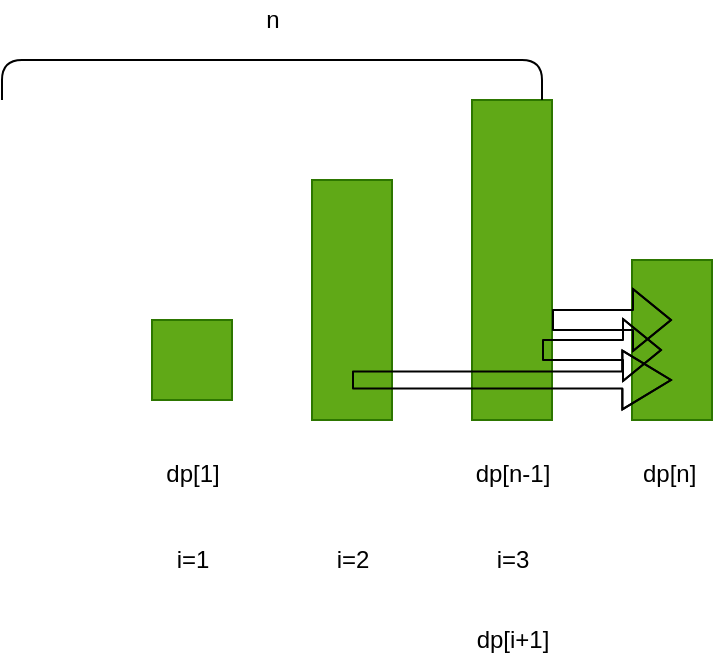 <mxfile version="13.1.3" pages="5">
    <diagram id="6hGFLwfOUW9BJ-s0fimq" name="A">
        <mxGraphModel dx="1931" dy="813" grid="1" gridSize="10" guides="1" tooltips="1" connect="1" arrows="1" fold="1" page="1" pageScale="1" pageWidth="827" pageHeight="1169" math="0" shadow="0">
            <root>
                <mxCell id="0"/>
                <mxCell id="1" parent="0"/>
                <mxCell id="3" value="" style="rounded=0;whiteSpace=wrap;html=1;fillColor=#60a917;strokeColor=#2D7600;fontColor=#ffffff;" parent="1" vertex="1">
                    <mxGeometry x="200" y="270" width="40" height="40" as="geometry"/>
                </mxCell>
                <mxCell id="4" value="" style="rounded=0;whiteSpace=wrap;html=1;fillColor=#60a917;strokeColor=#2D7600;fontColor=#ffffff;" parent="1" vertex="1">
                    <mxGeometry x="280" y="200" width="40" height="120" as="geometry"/>
                </mxCell>
                <mxCell id="5" value="" style="rounded=0;whiteSpace=wrap;html=1;fillColor=#60a917;strokeColor=#2D7600;fontColor=#ffffff;" parent="1" vertex="1">
                    <mxGeometry x="360" y="160" width="40" height="160" as="geometry"/>
                </mxCell>
                <mxCell id="6" value="" style="rounded=0;whiteSpace=wrap;html=1;fillColor=#60a917;strokeColor=#2D7600;fontColor=#ffffff;" parent="1" vertex="1">
                    <mxGeometry x="440" y="240" width="40" height="80" as="geometry"/>
                </mxCell>
                <mxCell id="14" value="n" style="text;html=1;align=center;verticalAlign=middle;resizable=0;points=[];autosize=1;" parent="1" vertex="1">
                    <mxGeometry x="250" y="110" width="20" height="20" as="geometry"/>
                </mxCell>
                <mxCell id="15" value="dp[n]&amp;nbsp;" style="text;html=1;align=center;verticalAlign=middle;resizable=0;points=[];autosize=1;" parent="1" vertex="1">
                    <mxGeometry x="435" y="337" width="50" height="20" as="geometry"/>
                </mxCell>
                <mxCell id="16" value="" style="shape=flexArrow;endArrow=classic;html=1;" parent="1" edge="1">
                    <mxGeometry width="50" height="50" relative="1" as="geometry">
                        <mxPoint x="400" y="270" as="sourcePoint"/>
                        <mxPoint x="460" y="270" as="targetPoint"/>
                        <Array as="points">
                            <mxPoint x="410" y="270"/>
                            <mxPoint x="430" y="270"/>
                            <mxPoint x="440" y="270"/>
                        </Array>
                    </mxGeometry>
                </mxCell>
                <mxCell id="18" value="" style="shape=flexArrow;endArrow=classic;html=1;width=8.4;endSize=7.776;entryX=0;entryY=0.75;entryDx=0;entryDy=0;" parent="1" edge="1">
                    <mxGeometry width="50" height="50" relative="1" as="geometry">
                        <mxPoint x="300" y="300" as="sourcePoint"/>
                        <mxPoint x="460" y="300" as="targetPoint"/>
                        <Array as="points">
                            <mxPoint x="485" y="300"/>
                        </Array>
                    </mxGeometry>
                </mxCell>
                <mxCell id="22" value="i=1" style="text;html=1;align=center;verticalAlign=middle;resizable=0;points=[];autosize=1;" parent="1" vertex="1">
                    <mxGeometry x="205" y="380" width="30" height="20" as="geometry"/>
                </mxCell>
                <mxCell id="23" value="i=2" style="text;html=1;align=center;verticalAlign=middle;resizable=0;points=[];autosize=1;" parent="1" vertex="1">
                    <mxGeometry x="285" y="380" width="30" height="20" as="geometry"/>
                </mxCell>
                <mxCell id="24" value="i=3" style="text;html=1;align=center;verticalAlign=middle;resizable=0;points=[];autosize=1;" parent="1" vertex="1">
                    <mxGeometry x="365" y="380" width="30" height="20" as="geometry"/>
                </mxCell>
                <mxCell id="L19XDo2tkWXeApFAZZlE-24" value="dp[1]" style="text;html=1;align=center;verticalAlign=middle;resizable=0;points=[];autosize=1;" parent="1" vertex="1">
                    <mxGeometry x="200" y="337" width="40" height="20" as="geometry"/>
                </mxCell>
                <mxCell id="L19XDo2tkWXeApFAZZlE-25" value="dp[i+1]" style="text;html=1;align=center;verticalAlign=middle;resizable=0;points=[];autosize=1;" parent="1" vertex="1">
                    <mxGeometry x="355" y="420" width="50" height="20" as="geometry"/>
                </mxCell>
                <mxCell id="L19XDo2tkWXeApFAZZlE-26" value="" style="shape=curlyBracket;whiteSpace=wrap;html=1;rounded=1;rotation=90;size=0;" parent="1" vertex="1">
                    <mxGeometry x="250" y="15" width="20" height="270" as="geometry"/>
                </mxCell>
                <mxCell id="L19XDo2tkWXeApFAZZlE-27" value="dp[n-1]" style="text;html=1;align=center;verticalAlign=middle;resizable=0;points=[];autosize=1;" parent="1" vertex="1">
                    <mxGeometry x="355" y="337" width="50" height="20" as="geometry"/>
                </mxCell>
                <mxCell id="lWq10--bJ0elrAMi2HDD-24" value="" style="shape=flexArrow;endArrow=classic;html=1;" parent="1" edge="1">
                    <mxGeometry width="50" height="50" relative="1" as="geometry">
                        <mxPoint x="395" y="285" as="sourcePoint"/>
                        <mxPoint x="455" y="285" as="targetPoint"/>
                        <Array as="points">
                            <mxPoint x="405" y="285"/>
                            <mxPoint x="425" y="285"/>
                            <mxPoint x="435" y="285"/>
                        </Array>
                    </mxGeometry>
                </mxCell>
            </root>
        </mxGraphModel>
    </diagram>
    <diagram id="nqxCYUe12KdmPInOwv0l" name="C">
        <mxGraphModel dx="1931" dy="813" grid="1" gridSize="10" guides="1" tooltips="1" connect="1" arrows="1" fold="1" page="1" pageScale="1" pageWidth="827" pageHeight="1169" math="0" shadow="0">
            <root>
                <mxCell id="FXPlpN_ZlGP3WkeCqtKG-0"/>
                <mxCell id="FXPlpN_ZlGP3WkeCqtKG-1" parent="FXPlpN_ZlGP3WkeCqtKG-0"/>
                <mxCell id="Mg_k5ZTgZvR51AgTinwW-0" value="" style="rounded=0;whiteSpace=wrap;html=1;fillColor=#60a917;strokeColor=#2D7600;fontColor=#ffffff;" parent="FXPlpN_ZlGP3WkeCqtKG-1" vertex="1">
                    <mxGeometry x="120" y="280" width="40" height="40" as="geometry"/>
                </mxCell>
                <mxCell id="Mg_k5ZTgZvR51AgTinwW-1" value="" style="rounded=0;whiteSpace=wrap;html=1;fillColor=#60a917;strokeColor=#2D7600;fontColor=#ffffff;" parent="FXPlpN_ZlGP3WkeCqtKG-1" vertex="1">
                    <mxGeometry x="200" y="280" width="40" height="40" as="geometry"/>
                </mxCell>
                <mxCell id="Mg_k5ZTgZvR51AgTinwW-2" value="" style="rounded=0;whiteSpace=wrap;html=1;fillColor=#60a917;strokeColor=#2D7600;fontColor=#ffffff;" parent="FXPlpN_ZlGP3WkeCqtKG-1" vertex="1">
                    <mxGeometry x="280" y="280" width="40" height="40" as="geometry"/>
                </mxCell>
                <mxCell id="Mg_k5ZTgZvR51AgTinwW-3" value="" style="rounded=0;whiteSpace=wrap;html=1;fillColor=#60a917;strokeColor=#2D7600;fontColor=#ffffff;" parent="FXPlpN_ZlGP3WkeCqtKG-1" vertex="1">
                    <mxGeometry x="360" y="280" width="40" height="40" as="geometry"/>
                </mxCell>
                <mxCell id="Mg_k5ZTgZvR51AgTinwW-4" value="" style="rounded=0;whiteSpace=wrap;html=1;fillColor=#60a917;strokeColor=#2D7600;fontColor=#ffffff;" parent="FXPlpN_ZlGP3WkeCqtKG-1" vertex="1">
                    <mxGeometry x="440" y="280" width="40" height="40" as="geometry"/>
                </mxCell>
                <mxCell id="Mg_k5ZTgZvR51AgTinwW-5" value="n" style="text;html=1;align=center;verticalAlign=middle;resizable=0;points=[];autosize=1;" parent="FXPlpN_ZlGP3WkeCqtKG-1" vertex="1">
                    <mxGeometry x="290" y="200" width="20" height="20" as="geometry"/>
                </mxCell>
                <mxCell id="Mg_k5ZTgZvR51AgTinwW-6" value="dp[0]" style="text;html=1;align=center;verticalAlign=middle;resizable=0;points=[];autosize=1;" parent="FXPlpN_ZlGP3WkeCqtKG-1" vertex="1">
                    <mxGeometry x="120" y="337" width="40" height="20" as="geometry"/>
                </mxCell>
                <mxCell id="Mg_k5ZTgZvR51AgTinwW-7" value="0" style="text;html=1;align=center;verticalAlign=middle;resizable=0;points=[];autosize=1;" parent="FXPlpN_ZlGP3WkeCqtKG-1" vertex="1">
                    <mxGeometry x="130" y="250" width="20" height="20" as="geometry"/>
                </mxCell>
                <mxCell id="Mg_k5ZTgZvR51AgTinwW-8" value="i=0" style="text;html=1;align=center;verticalAlign=middle;resizable=0;points=[];autosize=1;" parent="FXPlpN_ZlGP3WkeCqtKG-1" vertex="1">
                    <mxGeometry x="125" y="380" width="30" height="20" as="geometry"/>
                </mxCell>
                <mxCell id="Mg_k5ZTgZvR51AgTinwW-9" value="i=1" style="text;html=1;align=center;verticalAlign=middle;resizable=0;points=[];autosize=1;" parent="FXPlpN_ZlGP3WkeCqtKG-1" vertex="1">
                    <mxGeometry x="205" y="380" width="30" height="20" as="geometry"/>
                </mxCell>
                <mxCell id="Mg_k5ZTgZvR51AgTinwW-10" value="i=2" style="text;html=1;align=center;verticalAlign=middle;resizable=0;points=[];autosize=1;" parent="FXPlpN_ZlGP3WkeCqtKG-1" vertex="1">
                    <mxGeometry x="285" y="380" width="30" height="20" as="geometry"/>
                </mxCell>
                <mxCell id="Mg_k5ZTgZvR51AgTinwW-11" value="i=3" style="text;html=1;align=center;verticalAlign=middle;resizable=0;points=[];autosize=1;" parent="FXPlpN_ZlGP3WkeCqtKG-1" vertex="1">
                    <mxGeometry x="365" y="380" width="30" height="20" as="geometry"/>
                </mxCell>
                <mxCell id="Mg_k5ZTgZvR51AgTinwW-12" value="i=n-1" style="text;html=1;align=center;verticalAlign=middle;resizable=0;points=[];autosize=1;" parent="FXPlpN_ZlGP3WkeCqtKG-1" vertex="1">
                    <mxGeometry x="440" y="380" width="40" height="20" as="geometry"/>
                </mxCell>
                <mxCell id="Mg_k5ZTgZvR51AgTinwW-13" value="n-1" style="text;html=1;align=center;verticalAlign=middle;resizable=0;points=[];autosize=1;" parent="FXPlpN_ZlGP3WkeCqtKG-1" vertex="1">
                    <mxGeometry x="445" y="250" width="30" height="20" as="geometry"/>
                </mxCell>
                <mxCell id="Mg_k5ZTgZvR51AgTinwW-14" value="dp[n-1]" style="text;html=1;align=center;verticalAlign=middle;resizable=0;points=[];autosize=1;" parent="FXPlpN_ZlGP3WkeCqtKG-1" vertex="1">
                    <mxGeometry x="435" y="337" width="50" height="20" as="geometry"/>
                </mxCell>
                <mxCell id="Mg_k5ZTgZvR51AgTinwW-15" value="" style="shape=curlyBracket;whiteSpace=wrap;html=1;rounded=1;rotation=90;" parent="FXPlpN_ZlGP3WkeCqtKG-1" vertex="1">
                    <mxGeometry x="290" y="70" width="20" height="340" as="geometry"/>
                </mxCell>
            </root>
        </mxGraphModel>
    </diagram>
    <diagram id="9LSsSe9rEOqqytmhJlft" name="ページ3">
        <mxGraphModel dx="1931" dy="813" grid="1" gridSize="10" guides="1" tooltips="1" connect="1" arrows="1" fold="1" page="1" pageScale="1" pageWidth="827" pageHeight="1169" math="0" shadow="0">
            <root>
                <mxCell id="W33IqiNE3Emsih-60jMd-0"/>
                <mxCell id="W33IqiNE3Emsih-60jMd-1" parent="W33IqiNE3Emsih-60jMd-0"/>
                <mxCell id="W33IqiNE3Emsih-60jMd-2" value="" style="rounded=0;whiteSpace=wrap;html=1;fillColor=#60a917;strokeColor=#2D7600;fontColor=#ffffff;" parent="W33IqiNE3Emsih-60jMd-1" vertex="1">
                    <mxGeometry x="120" y="280" width="40" height="40" as="geometry"/>
                </mxCell>
                <mxCell id="W33IqiNE3Emsih-60jMd-3" value="" style="rounded=0;whiteSpace=wrap;html=1;fillColor=#60a917;strokeColor=#2D7600;fontColor=#ffffff;" parent="W33IqiNE3Emsih-60jMd-1" vertex="1">
                    <mxGeometry x="200" y="280" width="40" height="40" as="geometry"/>
                </mxCell>
                <mxCell id="W33IqiNE3Emsih-60jMd-4" value="" style="rounded=0;whiteSpace=wrap;html=1;fillColor=#60a917;strokeColor=#2D7600;fontColor=#ffffff;" parent="W33IqiNE3Emsih-60jMd-1" vertex="1">
                    <mxGeometry x="280" y="280" width="40" height="40" as="geometry"/>
                </mxCell>
                <mxCell id="W33IqiNE3Emsih-60jMd-5" value="" style="rounded=0;whiteSpace=wrap;html=1;fillColor=#60a917;strokeColor=#2D7600;fontColor=#ffffff;" parent="W33IqiNE3Emsih-60jMd-1" vertex="1">
                    <mxGeometry x="360" y="280" width="40" height="40" as="geometry"/>
                </mxCell>
                <mxCell id="W33IqiNE3Emsih-60jMd-6" value="" style="rounded=0;whiteSpace=wrap;html=1;fillColor=#60a917;strokeColor=#2D7600;fontColor=#ffffff;" parent="W33IqiNE3Emsih-60jMd-1" vertex="1">
                    <mxGeometry x="440" y="280" width="40" height="40" as="geometry"/>
                </mxCell>
                <mxCell id="W33IqiNE3Emsih-60jMd-7" value="n" style="text;html=1;align=center;verticalAlign=middle;resizable=0;points=[];autosize=1;" parent="W33IqiNE3Emsih-60jMd-1" vertex="1">
                    <mxGeometry x="290" y="200" width="20" height="20" as="geometry"/>
                </mxCell>
                <mxCell id="W33IqiNE3Emsih-60jMd-8" value="dp[0]" style="text;html=1;align=center;verticalAlign=middle;resizable=0;points=[];autosize=1;" parent="W33IqiNE3Emsih-60jMd-1" vertex="1">
                    <mxGeometry x="120" y="337" width="40" height="20" as="geometry"/>
                </mxCell>
                <mxCell id="W33IqiNE3Emsih-60jMd-9" value="0" style="text;html=1;align=center;verticalAlign=middle;resizable=0;points=[];autosize=1;" parent="W33IqiNE3Emsih-60jMd-1" vertex="1">
                    <mxGeometry x="130" y="250" width="20" height="20" as="geometry"/>
                </mxCell>
                <mxCell id="W33IqiNE3Emsih-60jMd-10" value="i=0" style="text;html=1;align=center;verticalAlign=middle;resizable=0;points=[];autosize=1;" parent="W33IqiNE3Emsih-60jMd-1" vertex="1">
                    <mxGeometry x="125" y="380" width="30" height="20" as="geometry"/>
                </mxCell>
                <mxCell id="W33IqiNE3Emsih-60jMd-11" value="i=1" style="text;html=1;align=center;verticalAlign=middle;resizable=0;points=[];autosize=1;" parent="W33IqiNE3Emsih-60jMd-1" vertex="1">
                    <mxGeometry x="205" y="380" width="30" height="20" as="geometry"/>
                </mxCell>
                <mxCell id="W33IqiNE3Emsih-60jMd-12" value="i=2" style="text;html=1;align=center;verticalAlign=middle;resizable=0;points=[];autosize=1;" parent="W33IqiNE3Emsih-60jMd-1" vertex="1">
                    <mxGeometry x="285" y="380" width="30" height="20" as="geometry"/>
                </mxCell>
                <mxCell id="W33IqiNE3Emsih-60jMd-13" value="i=3" style="text;html=1;align=center;verticalAlign=middle;resizable=0;points=[];autosize=1;" parent="W33IqiNE3Emsih-60jMd-1" vertex="1">
                    <mxGeometry x="365" y="380" width="30" height="20" as="geometry"/>
                </mxCell>
                <mxCell id="W33IqiNE3Emsih-60jMd-14" value="i=n-1" style="text;html=1;align=center;verticalAlign=middle;resizable=0;points=[];autosize=1;" parent="W33IqiNE3Emsih-60jMd-1" vertex="1">
                    <mxGeometry x="440" y="380" width="40" height="20" as="geometry"/>
                </mxCell>
                <mxCell id="W33IqiNE3Emsih-60jMd-15" value="n-1" style="text;html=1;align=center;verticalAlign=middle;resizable=0;points=[];autosize=1;" parent="W33IqiNE3Emsih-60jMd-1" vertex="1">
                    <mxGeometry x="445" y="250" width="30" height="20" as="geometry"/>
                </mxCell>
                <mxCell id="W33IqiNE3Emsih-60jMd-16" value="dp[n-1]" style="text;html=1;align=center;verticalAlign=middle;resizable=0;points=[];autosize=1;" parent="W33IqiNE3Emsih-60jMd-1" vertex="1">
                    <mxGeometry x="435" y="337" width="50" height="20" as="geometry"/>
                </mxCell>
                <mxCell id="W33IqiNE3Emsih-60jMd-17" value="" style="shape=curlyBracket;whiteSpace=wrap;html=1;rounded=1;rotation=90;" parent="W33IqiNE3Emsih-60jMd-1" vertex="1">
                    <mxGeometry x="290" y="70" width="20" height="340" as="geometry"/>
                </mxCell>
            </root>
        </mxGraphModel>
    </diagram>
    <diagram id="25iIq2v1gwyMDsgIdMl5" name="D">
        <mxGraphModel dx="1931" dy="813" grid="1" gridSize="10" guides="1" tooltips="1" connect="1" arrows="1" fold="1" page="1" pageScale="1" pageWidth="827" pageHeight="1169" math="0" shadow="0">
            <root>
                <mxCell id="0-jxKKgBBR26Vg0q4hbO-0"/>
                <mxCell id="0-jxKKgBBR26Vg0q4hbO-1" parent="0-jxKKgBBR26Vg0q4hbO-0"/>
                <mxCell id="MjgiGOj3QjEhLfsm3sum-1" value="" style="rounded=0;whiteSpace=wrap;html=1;fillColor=#60a917;strokeColor=#2D7600;fontColor=#ffffff;" parent="0-jxKKgBBR26Vg0q4hbO-1" vertex="1">
                    <mxGeometry x="210" y="280" width="30" height="40" as="geometry"/>
                </mxCell>
                <mxCell id="MjgiGOj3QjEhLfsm3sum-2" value="" style="rounded=0;whiteSpace=wrap;html=1;fillColor=#60a917;strokeColor=#2D7600;fontColor=#ffffff;" parent="0-jxKKgBBR26Vg0q4hbO-1" vertex="1">
                    <mxGeometry x="290" y="280" width="30" height="40" as="geometry"/>
                </mxCell>
                <mxCell id="MjgiGOj3QjEhLfsm3sum-3" value="" style="rounded=0;whiteSpace=wrap;html=1;fillColor=#60a917;strokeColor=#2D7600;fontColor=#ffffff;" parent="0-jxKKgBBR26Vg0q4hbO-1" vertex="1">
                    <mxGeometry x="370" y="280" width="30" height="40" as="geometry"/>
                </mxCell>
                <mxCell id="MjgiGOj3QjEhLfsm3sum-4" value="" style="rounded=0;whiteSpace=wrap;html=1;fillColor=#60a917;strokeColor=#2D7600;fontColor=#ffffff;" parent="0-jxKKgBBR26Vg0q4hbO-1" vertex="1">
                    <mxGeometry x="450" y="280" width="30" height="40" as="geometry"/>
                </mxCell>
                <mxCell id="MjgiGOj3QjEhLfsm3sum-5" value="w" style="text;html=1;align=center;verticalAlign=middle;resizable=0;points=[];autosize=1;" parent="0-jxKKgBBR26Vg0q4hbO-1" vertex="1">
                    <mxGeometry x="325" y="190" width="20" height="20" as="geometry"/>
                </mxCell>
                <mxCell id="MjgiGOj3QjEhLfsm3sum-6" value="dp[0]" style="text;html=1;align=center;verticalAlign=middle;resizable=0;points=[];autosize=1;" parent="0-jxKKgBBR26Vg0q4hbO-1" vertex="1">
                    <mxGeometry x="120" y="337" width="40" height="20" as="geometry"/>
                </mxCell>
                <mxCell id="MjgiGOj3QjEhLfsm3sum-7" value="0" style="text;html=1;align=center;verticalAlign=middle;resizable=0;points=[];autosize=1;" parent="0-jxKKgBBR26Vg0q4hbO-1" vertex="1">
                    <mxGeometry x="130" y="250" width="20" height="20" as="geometry"/>
                </mxCell>
                <mxCell id="MjgiGOj3QjEhLfsm3sum-8" value="i=0" style="text;html=1;align=center;verticalAlign=middle;resizable=0;points=[];autosize=1;" parent="0-jxKKgBBR26Vg0q4hbO-1" vertex="1">
                    <mxGeometry x="125" y="380" width="30" height="20" as="geometry"/>
                </mxCell>
                <mxCell id="MjgiGOj3QjEhLfsm3sum-9" value="i=1" style="text;html=1;align=center;verticalAlign=middle;resizable=0;points=[];autosize=1;" parent="0-jxKKgBBR26Vg0q4hbO-1" vertex="1">
                    <mxGeometry x="205" y="380" width="30" height="20" as="geometry"/>
                </mxCell>
                <mxCell id="MjgiGOj3QjEhLfsm3sum-10" value="i=2" style="text;html=1;align=center;verticalAlign=middle;resizable=0;points=[];autosize=1;" parent="0-jxKKgBBR26Vg0q4hbO-1" vertex="1">
                    <mxGeometry x="285" y="380" width="30" height="20" as="geometry"/>
                </mxCell>
                <mxCell id="MjgiGOj3QjEhLfsm3sum-11" value="i=n-1" style="text;html=1;align=center;verticalAlign=middle;resizable=0;points=[];autosize=1;" parent="0-jxKKgBBR26Vg0q4hbO-1" vertex="1">
                    <mxGeometry x="360" y="380" width="40" height="20" as="geometry"/>
                </mxCell>
                <mxCell id="MjgiGOj3QjEhLfsm3sum-12" value="w" style="text;html=1;align=center;verticalAlign=middle;resizable=0;points=[];autosize=1;" parent="0-jxKKgBBR26Vg0q4hbO-1" vertex="1">
                    <mxGeometry x="450" y="250" width="20" height="20" as="geometry"/>
                </mxCell>
                <mxCell id="MjgiGOj3QjEhLfsm3sum-13" value="dp[w]" style="text;html=1;align=center;verticalAlign=middle;resizable=0;points=[];autosize=1;" parent="0-jxKKgBBR26Vg0q4hbO-1" vertex="1">
                    <mxGeometry x="440" y="337" width="40" height="20" as="geometry"/>
                </mxCell>
                <mxCell id="MjgiGOj3QjEhLfsm3sum-14" value="" style="shape=curlyBracket;whiteSpace=wrap;html=1;rounded=1;rotation=90;" parent="0-jxKKgBBR26Vg0q4hbO-1" vertex="1">
                    <mxGeometry x="325" y="105" width="20" height="270" as="geometry"/>
                </mxCell>
                <mxCell id="MjgiGOj3QjEhLfsm3sum-15" value="dp[1]" style="text;html=1;align=center;verticalAlign=middle;resizable=0;points=[];autosize=1;" parent="0-jxKKgBBR26Vg0q4hbO-1" vertex="1">
                    <mxGeometry x="205" y="337" width="40" height="20" as="geometry"/>
                </mxCell>
                <mxCell id="MjgiGOj3QjEhLfsm3sum-16" value="1" style="text;html=1;align=center;verticalAlign=middle;resizable=0;points=[];autosize=1;" parent="0-jxKKgBBR26Vg0q4hbO-1" vertex="1">
                    <mxGeometry x="210" y="250" width="20" height="20" as="geometry"/>
                </mxCell>
                <mxCell id="MjgiGOj3QjEhLfsm3sum-17" value="dp[i+1]" style="text;html=1;align=center;verticalAlign=middle;resizable=0;points=[];autosize=1;" parent="0-jxKKgBBR26Vg0q4hbO-1" vertex="1">
                    <mxGeometry x="115" y="430" width="50" height="20" as="geometry"/>
                </mxCell>
                <mxCell id="MjgiGOj3QjEhLfsm3sum-18" value="dp[i+1]" style="text;html=1;align=center;verticalAlign=middle;resizable=0;points=[];autosize=1;" parent="0-jxKKgBBR26Vg0q4hbO-1" vertex="1">
                    <mxGeometry x="195" y="430" width="50" height="20" as="geometry"/>
                </mxCell>
                <mxCell id="MjgiGOj3QjEhLfsm3sum-19" value="dp[i+1]" style="text;html=1;align=center;verticalAlign=middle;resizable=0;points=[];autosize=1;" parent="0-jxKKgBBR26Vg0q4hbO-1" vertex="1">
                    <mxGeometry x="275" y="430" width="50" height="20" as="geometry"/>
                </mxCell>
                <mxCell id="MjgiGOj3QjEhLfsm3sum-20" value="dp[i+1]" style="text;html=1;align=center;verticalAlign=middle;resizable=0;points=[];autosize=1;" parent="0-jxKKgBBR26Vg0q4hbO-1" vertex="1">
                    <mxGeometry x="355" y="430" width="50" height="20" as="geometry"/>
                </mxCell>
                <mxCell id="MjgiGOj3QjEhLfsm3sum-21" value="i &amp;lt; n" style="text;html=1;align=center;verticalAlign=middle;resizable=0;points=[];autosize=1;" parent="0-jxKKgBBR26Vg0q4hbO-1" vertex="1">
                    <mxGeometry x="360" y="480" width="40" height="20" as="geometry"/>
                </mxCell>
                <mxCell id="MjgiGOj3QjEhLfsm3sum-22" value="DP" style="text;html=1;align=center;verticalAlign=middle;resizable=0;points=[];autosize=1;" parent="0-jxKKgBBR26Vg0q4hbO-1" vertex="1">
                    <mxGeometry x="50" y="337" width="30" height="20" as="geometry"/>
                </mxCell>
                <mxCell id="MjgiGOj3QjEhLfsm3sum-23" value="添字" style="text;html=1;align=center;verticalAlign=middle;resizable=0;points=[];autosize=1;" parent="0-jxKKgBBR26Vg0q4hbO-1" vertex="1">
                    <mxGeometry x="50" y="380" width="40" height="20" as="geometry"/>
                </mxCell>
                <mxCell id="MjgiGOj3QjEhLfsm3sum-24" value="漸化式" style="text;html=1;align=center;verticalAlign=middle;resizable=0;points=[];autosize=1;" parent="0-jxKKgBBR26Vg0q4hbO-1" vertex="1">
                    <mxGeometry x="45" y="430" width="50" height="20" as="geometry"/>
                </mxCell>
                <mxCell id="MjgiGOj3QjEhLfsm3sum-25" value="" style="shape=curlyBracket;whiteSpace=wrap;html=1;rounded=1;rotation=90;" parent="0-jxKKgBBR26Vg0q4hbO-1" vertex="1">
                    <mxGeometry x="252.5" y="27.5" width="20" height="275" as="geometry"/>
                </mxCell>
                <mxCell id="MjgiGOj3QjEhLfsm3sum-26" value="loop : w.times" style="text;html=1;align=center;verticalAlign=middle;resizable=0;points=[];autosize=1;" parent="0-jxKKgBBR26Vg0q4hbO-1" vertex="1">
                    <mxGeometry x="216" y="120" width="90" height="20" as="geometry"/>
                </mxCell>
                <mxCell id="MjgiGOj3QjEhLfsm3sum-27" value="w-1" style="text;html=1;align=center;verticalAlign=middle;resizable=0;points=[];autosize=1;" parent="0-jxKKgBBR26Vg0q4hbO-1" vertex="1">
                    <mxGeometry x="365" y="250" width="30" height="20" as="geometry"/>
                </mxCell>
                <mxCell id="-g8sU3lfitqEsPtSd0D8-1" value="" style="rounded=0;whiteSpace=wrap;html=1;fillColor=#60a917;strokeColor=#2D7600;fontColor=#ffffff;" parent="0-jxKKgBBR26Vg0q4hbO-1" vertex="1">
                    <mxGeometry x="170" y="280" width="30" height="40" as="geometry"/>
                </mxCell>
                <mxCell id="-g8sU3lfitqEsPtSd0D8-2" value="" style="rounded=0;whiteSpace=wrap;html=1;fillColor=#60a917;strokeColor=#2D7600;fontColor=#ffffff;" parent="0-jxKKgBBR26Vg0q4hbO-1" vertex="1">
                    <mxGeometry x="250" y="280" width="30" height="40" as="geometry"/>
                </mxCell>
                <mxCell id="-g8sU3lfitqEsPtSd0D8-3" value="" style="rounded=0;whiteSpace=wrap;html=1;fillColor=#60a917;strokeColor=#2D7600;fontColor=#ffffff;" parent="0-jxKKgBBR26Vg0q4hbO-1" vertex="1">
                    <mxGeometry x="330" y="280" width="30" height="40" as="geometry"/>
                </mxCell>
                <mxCell id="-g8sU3lfitqEsPtSd0D8-4" value="" style="rounded=0;whiteSpace=wrap;html=1;fillColor=#60a917;strokeColor=#2D7600;fontColor=#ffffff;" parent="0-jxKKgBBR26Vg0q4hbO-1" vertex="1">
                    <mxGeometry x="410" y="280" width="30" height="40" as="geometry"/>
                </mxCell>
                <mxCell id="-g8sU3lfitqEsPtSd0D8-5" value="" style="html=1;shadow=0;dashed=0;align=center;verticalAlign=middle;shape=mxgraph.arrows2.arrow;dy=0.71;dx=22.49;notch=0;" parent="0-jxKKgBBR26Vg0q4hbO-1" vertex="1">
                    <mxGeometry x="230" y="280" width="85" height="30" as="geometry"/>
                </mxCell>
                <mxCell id="-g8sU3lfitqEsPtSd0D8-6" value="" style="html=1;shadow=0;dashed=0;align=center;verticalAlign=middle;shape=mxgraph.arrows2.arrow;dy=0.71;dx=22.49;notch=0;" parent="0-jxKKgBBR26Vg0q4hbO-1" vertex="1">
                    <mxGeometry x="275" y="290" width="85" height="30" as="geometry"/>
                </mxCell>
                <mxCell id="-g8sU3lfitqEsPtSd0D8-7" value="" style="html=1;shadow=0;dashed=0;align=center;verticalAlign=middle;shape=mxgraph.arrows2.arrow;dy=0.71;dx=22.49;notch=0;" parent="0-jxKKgBBR26Vg0q4hbO-1" vertex="1">
                    <mxGeometry x="320" y="300" width="80" height="32.5" as="geometry"/>
                </mxCell>
                <mxCell id="-g8sU3lfitqEsPtSd0D8-8" value="" style="html=1;shadow=0;dashed=0;align=center;verticalAlign=middle;shape=mxgraph.arrows2.arrow;dy=0.71;dx=22.49;notch=0;" parent="0-jxKKgBBR26Vg0q4hbO-1" vertex="1">
                    <mxGeometry x="355" y="320" width="85" height="30" as="geometry"/>
                </mxCell>
                <mxCell id="-g8sU3lfitqEsPtSd0D8-9" value="" style="html=1;shadow=0;dashed=0;align=center;verticalAlign=middle;shape=mxgraph.arrows2.arrow;dy=0.71;dx=22.49;notch=0;" parent="0-jxKKgBBR26Vg0q4hbO-1" vertex="1">
                    <mxGeometry x="395" y="337" width="85" height="30" as="geometry"/>
                </mxCell>
            </root>
        </mxGraphModel>
    </diagram>
    <diagram name="E" id="bWcEdK5hLoM5gau5kC9a">
        <mxGraphModel dx="1931" dy="813" grid="1" gridSize="10" guides="1" tooltips="1" connect="1" arrows="1" fold="1" page="1" pageScale="1" pageWidth="827" pageHeight="1169" math="0" shadow="0">
            <root>
                <mxCell id="uCrCB7scnEf3Y2s6lKGP-0"/>
                <mxCell id="uCrCB7scnEf3Y2s6lKGP-1" parent="uCrCB7scnEf3Y2s6lKGP-0"/>
                <mxCell id="uCrCB7scnEf3Y2s6lKGP-2" value="" style="rounded=0;whiteSpace=wrap;html=1;fillColor=#60a917;strokeColor=#2D7600;fontColor=#ffffff;" parent="uCrCB7scnEf3Y2s6lKGP-1" vertex="1">
                    <mxGeometry x="210" y="280" width="30" height="40" as="geometry"/>
                </mxCell>
                <mxCell id="uCrCB7scnEf3Y2s6lKGP-3" value="" style="rounded=0;whiteSpace=wrap;html=1;fillColor=#60a917;strokeColor=#2D7600;fontColor=#ffffff;" parent="uCrCB7scnEf3Y2s6lKGP-1" vertex="1">
                    <mxGeometry x="290" y="280" width="30" height="40" as="geometry"/>
                </mxCell>
                <mxCell id="uCrCB7scnEf3Y2s6lKGP-4" value="" style="rounded=0;whiteSpace=wrap;html=1;fillColor=#60a917;strokeColor=#2D7600;fontColor=#ffffff;" parent="uCrCB7scnEf3Y2s6lKGP-1" vertex="1">
                    <mxGeometry x="370" y="280" width="30" height="40" as="geometry"/>
                </mxCell>
                <mxCell id="uCrCB7scnEf3Y2s6lKGP-5" value="" style="rounded=0;whiteSpace=wrap;html=1;fillColor=#60a917;strokeColor=#2D7600;fontColor=#ffffff;" parent="uCrCB7scnEf3Y2s6lKGP-1" vertex="1">
                    <mxGeometry x="450" y="280" width="30" height="40" as="geometry"/>
                </mxCell>
                <mxCell id="uCrCB7scnEf3Y2s6lKGP-6" value="v" style="text;html=1;align=center;verticalAlign=middle;resizable=0;points=[];autosize=1;" parent="uCrCB7scnEf3Y2s6lKGP-1" vertex="1">
                    <mxGeometry x="325" y="190" width="20" height="20" as="geometry"/>
                </mxCell>
                <mxCell id="uCrCB7scnEf3Y2s6lKGP-7" value="dp[0]" style="text;html=1;align=center;verticalAlign=middle;resizable=0;points=[];autosize=1;" parent="uCrCB7scnEf3Y2s6lKGP-1" vertex="1">
                    <mxGeometry x="120" y="337" width="40" height="20" as="geometry"/>
                </mxCell>
                <mxCell id="uCrCB7scnEf3Y2s6lKGP-8" value="0" style="text;html=1;align=center;verticalAlign=middle;resizable=0;points=[];autosize=1;" parent="uCrCB7scnEf3Y2s6lKGP-1" vertex="1">
                    <mxGeometry x="130" y="250" width="20" height="20" as="geometry"/>
                </mxCell>
                <mxCell id="uCrCB7scnEf3Y2s6lKGP-9" value="i=0" style="text;html=1;align=center;verticalAlign=middle;resizable=0;points=[];autosize=1;" parent="uCrCB7scnEf3Y2s6lKGP-1" vertex="1">
                    <mxGeometry x="125" y="380" width="30" height="20" as="geometry"/>
                </mxCell>
                <mxCell id="uCrCB7scnEf3Y2s6lKGP-10" value="i=1" style="text;html=1;align=center;verticalAlign=middle;resizable=0;points=[];autosize=1;" parent="uCrCB7scnEf3Y2s6lKGP-1" vertex="1">
                    <mxGeometry x="205" y="380" width="30" height="20" as="geometry"/>
                </mxCell>
                <mxCell id="uCrCB7scnEf3Y2s6lKGP-11" value="i=2" style="text;html=1;align=center;verticalAlign=middle;resizable=0;points=[];autosize=1;" parent="uCrCB7scnEf3Y2s6lKGP-1" vertex="1">
                    <mxGeometry x="285" y="380" width="30" height="20" as="geometry"/>
                </mxCell>
                <mxCell id="uCrCB7scnEf3Y2s6lKGP-12" value="i=n-1" style="text;html=1;align=center;verticalAlign=middle;resizable=0;points=[];autosize=1;" parent="uCrCB7scnEf3Y2s6lKGP-1" vertex="1">
                    <mxGeometry x="360" y="380" width="40" height="20" as="geometry"/>
                </mxCell>
                <mxCell id="uCrCB7scnEf3Y2s6lKGP-13" value="33" style="text;html=1;align=center;verticalAlign=middle;resizable=0;points=[];autosize=1;" parent="uCrCB7scnEf3Y2s6lKGP-1" vertex="1">
                    <mxGeometry x="445" y="250" width="30" height="20" as="geometry"/>
                </mxCell>
                <mxCell id="uCrCB7scnEf3Y2s6lKGP-14" value="dp[w]" style="text;html=1;align=center;verticalAlign=middle;resizable=0;points=[];autosize=1;" parent="uCrCB7scnEf3Y2s6lKGP-1" vertex="1">
                    <mxGeometry x="440" y="337" width="40" height="20" as="geometry"/>
                </mxCell>
                <mxCell id="uCrCB7scnEf3Y2s6lKGP-15" value="" style="shape=curlyBracket;whiteSpace=wrap;html=1;rounded=1;rotation=90;" parent="uCrCB7scnEf3Y2s6lKGP-1" vertex="1">
                    <mxGeometry x="325" y="105" width="20" height="270" as="geometry"/>
                </mxCell>
                <mxCell id="uCrCB7scnEf3Y2s6lKGP-16" value="dp[1]" style="text;html=1;align=center;verticalAlign=middle;resizable=0;points=[];autosize=1;" parent="uCrCB7scnEf3Y2s6lKGP-1" vertex="1">
                    <mxGeometry x="205" y="337" width="40" height="20" as="geometry"/>
                </mxCell>
                <mxCell id="uCrCB7scnEf3Y2s6lKGP-17" value="1" style="text;html=1;align=center;verticalAlign=middle;resizable=0;points=[];autosize=1;" parent="uCrCB7scnEf3Y2s6lKGP-1" vertex="1">
                    <mxGeometry x="210" y="250" width="20" height="20" as="geometry"/>
                </mxCell>
                <mxCell id="uCrCB7scnEf3Y2s6lKGP-18" value="dp[i+1]" style="text;html=1;align=center;verticalAlign=middle;resizable=0;points=[];autosize=1;" parent="uCrCB7scnEf3Y2s6lKGP-1" vertex="1">
                    <mxGeometry x="115" y="430" width="50" height="20" as="geometry"/>
                </mxCell>
                <mxCell id="uCrCB7scnEf3Y2s6lKGP-19" value="dp[i+1]" style="text;html=1;align=center;verticalAlign=middle;resizable=0;points=[];autosize=1;" parent="uCrCB7scnEf3Y2s6lKGP-1" vertex="1">
                    <mxGeometry x="195" y="430" width="50" height="20" as="geometry"/>
                </mxCell>
                <mxCell id="uCrCB7scnEf3Y2s6lKGP-20" value="dp[i+1]" style="text;html=1;align=center;verticalAlign=middle;resizable=0;points=[];autosize=1;" parent="uCrCB7scnEf3Y2s6lKGP-1" vertex="1">
                    <mxGeometry x="275" y="430" width="50" height="20" as="geometry"/>
                </mxCell>
                <mxCell id="uCrCB7scnEf3Y2s6lKGP-21" value="dp[i+1]" style="text;html=1;align=center;verticalAlign=middle;resizable=0;points=[];autosize=1;" parent="uCrCB7scnEf3Y2s6lKGP-1" vertex="1">
                    <mxGeometry x="355" y="430" width="50" height="20" as="geometry"/>
                </mxCell>
                <mxCell id="uCrCB7scnEf3Y2s6lKGP-22" value="i &amp;lt; n" style="text;html=1;align=center;verticalAlign=middle;resizable=0;points=[];autosize=1;" parent="uCrCB7scnEf3Y2s6lKGP-1" vertex="1">
                    <mxGeometry x="360" y="480" width="40" height="20" as="geometry"/>
                </mxCell>
                <mxCell id="uCrCB7scnEf3Y2s6lKGP-23" value="DP" style="text;html=1;align=center;verticalAlign=middle;resizable=0;points=[];autosize=1;" parent="uCrCB7scnEf3Y2s6lKGP-1" vertex="1">
                    <mxGeometry x="50" y="337" width="30" height="20" as="geometry"/>
                </mxCell>
                <mxCell id="uCrCB7scnEf3Y2s6lKGP-24" value="添字" style="text;html=1;align=center;verticalAlign=middle;resizable=0;points=[];autosize=1;" parent="uCrCB7scnEf3Y2s6lKGP-1" vertex="1">
                    <mxGeometry x="50" y="380" width="40" height="20" as="geometry"/>
                </mxCell>
                <mxCell id="uCrCB7scnEf3Y2s6lKGP-25" value="漸化式" style="text;html=1;align=center;verticalAlign=middle;resizable=0;points=[];autosize=1;" parent="uCrCB7scnEf3Y2s6lKGP-1" vertex="1">
                    <mxGeometry x="45" y="430" width="50" height="20" as="geometry"/>
                </mxCell>
                <mxCell id="uCrCB7scnEf3Y2s6lKGP-27" value="loop : v.downto(lv)" style="text;html=1;align=center;verticalAlign=middle;resizable=0;points=[];autosize=1;" parent="uCrCB7scnEf3Y2s6lKGP-1" vertex="1">
                    <mxGeometry x="382.5" y="120" width="110" height="20" as="geometry"/>
                </mxCell>
                <mxCell id="uCrCB7scnEf3Y2s6lKGP-29" value="" style="rounded=0;whiteSpace=wrap;html=1;fillColor=#60a917;strokeColor=#2D7600;fontColor=#ffffff;" parent="uCrCB7scnEf3Y2s6lKGP-1" vertex="1">
                    <mxGeometry x="170" y="280" width="30" height="40" as="geometry"/>
                </mxCell>
                <mxCell id="uCrCB7scnEf3Y2s6lKGP-30" value="" style="rounded=0;whiteSpace=wrap;html=1;fillColor=#60a917;strokeColor=#2D7600;fontColor=#ffffff;" parent="uCrCB7scnEf3Y2s6lKGP-1" vertex="1">
                    <mxGeometry x="250" y="280" width="30" height="40" as="geometry"/>
                </mxCell>
                <mxCell id="uCrCB7scnEf3Y2s6lKGP-31" value="" style="rounded=0;whiteSpace=wrap;html=1;fillColor=#60a917;strokeColor=#2D7600;fontColor=#ffffff;" parent="uCrCB7scnEf3Y2s6lKGP-1" vertex="1">
                    <mxGeometry x="330" y="280" width="30" height="40" as="geometry"/>
                </mxCell>
                <mxCell id="uCrCB7scnEf3Y2s6lKGP-32" value="" style="rounded=0;whiteSpace=wrap;html=1;fillColor=#60a917;strokeColor=#2D7600;fontColor=#ffffff;" parent="uCrCB7scnEf3Y2s6lKGP-1" vertex="1">
                    <mxGeometry x="410" y="280" width="30" height="40" as="geometry"/>
                </mxCell>
                <mxCell id="uCrCB7scnEf3Y2s6lKGP-33" value="" style="html=1;shadow=0;dashed=0;align=center;verticalAlign=middle;shape=mxgraph.arrows2.arrow;dy=0.71;dx=22.49;notch=0;" parent="uCrCB7scnEf3Y2s6lKGP-1" vertex="1">
                    <mxGeometry x="230" y="280" width="85" height="30" as="geometry"/>
                </mxCell>
                <mxCell id="uCrCB7scnEf3Y2s6lKGP-34" value="" style="html=1;shadow=0;dashed=0;align=center;verticalAlign=middle;shape=mxgraph.arrows2.arrow;dy=0.71;dx=22.49;notch=0;" parent="uCrCB7scnEf3Y2s6lKGP-1" vertex="1">
                    <mxGeometry x="275" y="290" width="85" height="30" as="geometry"/>
                </mxCell>
                <mxCell id="uCrCB7scnEf3Y2s6lKGP-35" value="" style="html=1;shadow=0;dashed=0;align=center;verticalAlign=middle;shape=mxgraph.arrows2.arrow;dy=0.71;dx=22.49;notch=0;" parent="uCrCB7scnEf3Y2s6lKGP-1" vertex="1">
                    <mxGeometry x="320" y="300" width="80" height="32.5" as="geometry"/>
                </mxCell>
                <mxCell id="uCrCB7scnEf3Y2s6lKGP-36" value="" style="html=1;shadow=0;dashed=0;align=center;verticalAlign=middle;shape=mxgraph.arrows2.arrow;dy=0.71;dx=22.49;notch=0;" parent="uCrCB7scnEf3Y2s6lKGP-1" vertex="1">
                    <mxGeometry x="355" y="320" width="85" height="30" as="geometry"/>
                </mxCell>
                <mxCell id="uCrCB7scnEf3Y2s6lKGP-39" style="edgeStyle=orthogonalEdgeStyle;rounded=0;orthogonalLoop=1;jettySize=auto;html=1;exitX=0;exitY=0;exitDx=62.51;exitDy=19.35;exitPerimeter=0;" parent="uCrCB7scnEf3Y2s6lKGP-1" source="uCrCB7scnEf3Y2s6lKGP-37" edge="1">
                    <mxGeometry relative="1" as="geometry">
                        <mxPoint x="457.2" y="380" as="targetPoint"/>
                    </mxGeometry>
                </mxCell>
                <mxCell id="uCrCB7scnEf3Y2s6lKGP-43" style="edgeStyle=orthogonalEdgeStyle;rounded=0;orthogonalLoop=1;jettySize=auto;html=1;exitX=0;exitY=0;exitDx=31.255;exitDy=10.65;exitPerimeter=0;" parent="uCrCB7scnEf3Y2s6lKGP-1" source="uCrCB7scnEf3Y2s6lKGP-37" edge="1">
                    <mxGeometry relative="1" as="geometry">
                        <mxPoint x="430" y="370" as="targetPoint"/>
                    </mxGeometry>
                </mxCell>
                <mxCell id="uCrCB7scnEf3Y2s6lKGP-37" value="" style="html=1;shadow=0;dashed=0;align=center;verticalAlign=middle;shape=mxgraph.arrows2.arrow;dy=0.71;dx=22.49;notch=0;" parent="uCrCB7scnEf3Y2s6lKGP-1" vertex="1">
                    <mxGeometry x="395" y="337" width="85" height="30" as="geometry"/>
                </mxCell>
                <mxCell id="uCrCB7scnEf3Y2s6lKGP-38" value="" style="html=1;shadow=0;dashed=0;align=center;verticalAlign=middle;shape=mxgraph.arrows2.arrow;dy=0.71;dx=22.49;notch=0;rotation=-181;" parent="uCrCB7scnEf3Y2s6lKGP-1" vertex="1">
                    <mxGeometry x="395" y="150" width="85" height="30" as="geometry"/>
                </mxCell>
                <mxCell id="uCrCB7scnEf3Y2s6lKGP-42" style="edgeStyle=orthogonalEdgeStyle;rounded=0;orthogonalLoop=1;jettySize=auto;html=1;exitX=0;exitY=0;exitDx=62.51;exitDy=10.65;exitPerimeter=0;entryX=0.861;entryY=0.821;entryDx=0;entryDy=0;entryPerimeter=0;" parent="uCrCB7scnEf3Y2s6lKGP-1" source="uCrCB7scnEf3Y2s6lKGP-37" target="uCrCB7scnEf3Y2s6lKGP-37" edge="1">
                    <mxGeometry relative="1" as="geometry"/>
                </mxCell>
            </root>
        </mxGraphModel>
    </diagram>
</mxfile>